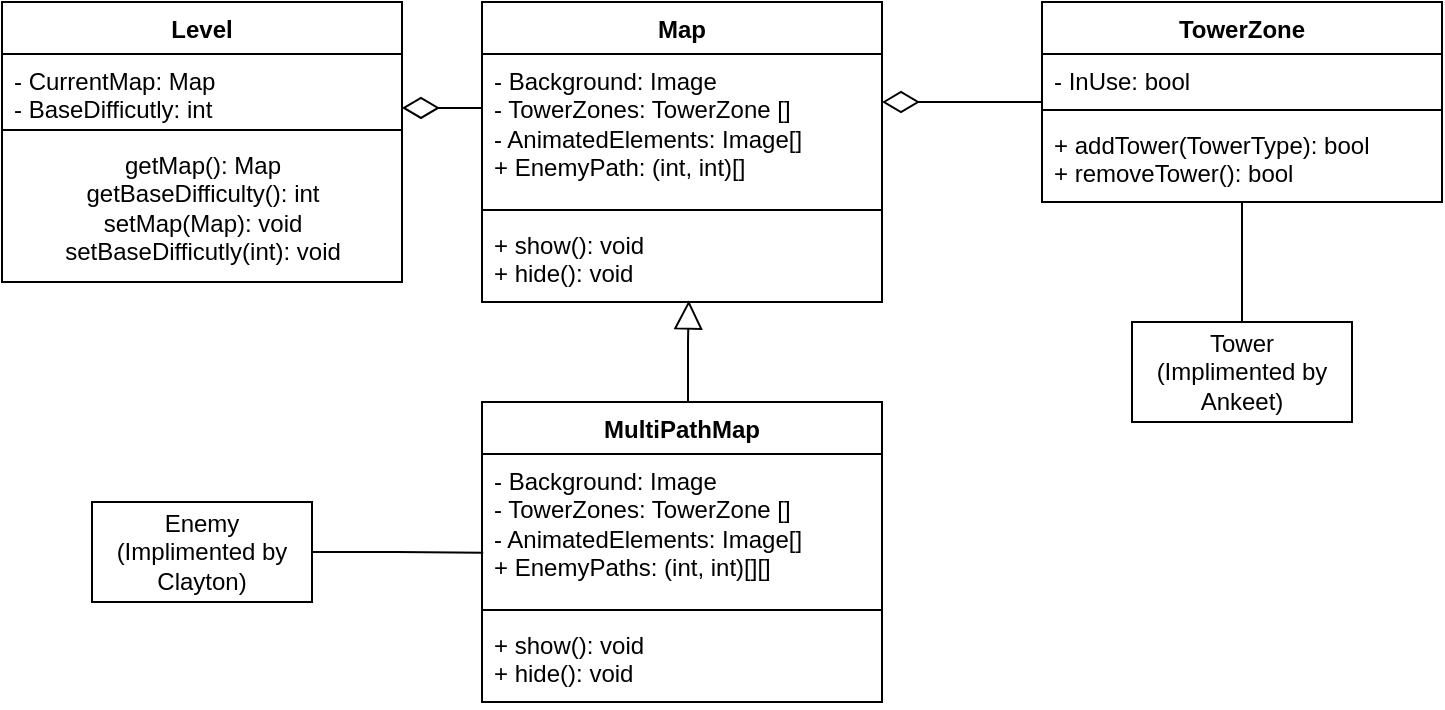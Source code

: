 <mxfile version="24.7.8">
  <diagram id="C5RBs43oDa-KdzZeNtuy" name="Page-1">
    <mxGraphModel dx="989" dy="577" grid="1" gridSize="10" guides="1" tooltips="1" connect="1" arrows="1" fold="1" page="1" pageScale="1" pageWidth="827" pageHeight="1169" math="0" shadow="0">
      <root>
        <mxCell id="WIyWlLk6GJQsqaUBKTNV-0" />
        <mxCell id="WIyWlLk6GJQsqaUBKTNV-1" parent="WIyWlLk6GJQsqaUBKTNV-0" />
        <mxCell id="zkfFHV4jXpPFQw0GAbJ--0" value="Level" style="swimlane;fontStyle=1;align=center;verticalAlign=top;childLayout=stackLayout;horizontal=1;startSize=26;horizontalStack=0;resizeParent=1;resizeLast=0;collapsible=1;marginBottom=0;rounded=0;shadow=0;strokeWidth=1;" parent="WIyWlLk6GJQsqaUBKTNV-1" vertex="1">
          <mxGeometry x="80" y="40" width="200" height="140" as="geometry">
            <mxRectangle x="230" y="140" width="160" height="26" as="alternateBounds" />
          </mxGeometry>
        </mxCell>
        <mxCell id="zkfFHV4jXpPFQw0GAbJ--1" value="- CurrentMap: Map&#xa;- BaseDifficutly: int" style="text;align=left;verticalAlign=top;spacingLeft=4;spacingRight=4;overflow=hidden;rotatable=0;points=[[0,0.5],[1,0.5]];portConstraint=eastwest;" parent="zkfFHV4jXpPFQw0GAbJ--0" vertex="1">
          <mxGeometry y="26" width="200" height="34" as="geometry" />
        </mxCell>
        <mxCell id="zkfFHV4jXpPFQw0GAbJ--4" value="" style="line;html=1;strokeWidth=1;align=left;verticalAlign=middle;spacingTop=-1;spacingLeft=3;spacingRight=3;rotatable=0;labelPosition=right;points=[];portConstraint=eastwest;" parent="zkfFHV4jXpPFQw0GAbJ--0" vertex="1">
          <mxGeometry y="60" width="200" height="8" as="geometry" />
        </mxCell>
        <mxCell id="-0BH0eMJyRQiYoH3C-ed-0" value="getMap(): Map&lt;div&gt;getBaseDifficulty(): int&lt;/div&gt;&lt;div&gt;setMap(Map): void&lt;/div&gt;&lt;div&gt;setBaseDifficutly(int): void&lt;/div&gt;" style="text;html=1;align=center;verticalAlign=middle;resizable=0;points=[];autosize=1;strokeColor=none;fillColor=none;" parent="zkfFHV4jXpPFQw0GAbJ--0" vertex="1">
          <mxGeometry y="68" width="200" height="70" as="geometry" />
        </mxCell>
        <mxCell id="ox96oDhcwiMaX_pipQDm-4" value="Map" style="swimlane;fontStyle=1;align=center;verticalAlign=top;childLayout=stackLayout;horizontal=1;startSize=26;horizontalStack=0;resizeParent=1;resizeParentMax=0;resizeLast=0;collapsible=1;marginBottom=0;whiteSpace=wrap;html=1;" vertex="1" parent="WIyWlLk6GJQsqaUBKTNV-1">
          <mxGeometry x="320" y="40" width="200" height="150" as="geometry" />
        </mxCell>
        <mxCell id="ox96oDhcwiMaX_pipQDm-5" value="- Background: Image&lt;div&gt;- TowerZones: TowerZone []&lt;/div&gt;&lt;div&gt;- AnimatedElements: Image[]&lt;/div&gt;&lt;div&gt;+ EnemyPath: (int, int)[]&lt;/div&gt;" style="text;strokeColor=none;fillColor=none;align=left;verticalAlign=top;spacingLeft=4;spacingRight=4;overflow=hidden;rotatable=0;points=[[0,0.5],[1,0.5]];portConstraint=eastwest;whiteSpace=wrap;html=1;" vertex="1" parent="ox96oDhcwiMaX_pipQDm-4">
          <mxGeometry y="26" width="200" height="74" as="geometry" />
        </mxCell>
        <mxCell id="ox96oDhcwiMaX_pipQDm-6" value="" style="line;strokeWidth=1;fillColor=none;align=left;verticalAlign=middle;spacingTop=-1;spacingLeft=3;spacingRight=3;rotatable=0;labelPosition=right;points=[];portConstraint=eastwest;strokeColor=inherit;" vertex="1" parent="ox96oDhcwiMaX_pipQDm-4">
          <mxGeometry y="100" width="200" height="8" as="geometry" />
        </mxCell>
        <mxCell id="ox96oDhcwiMaX_pipQDm-7" value="+ show(): void&lt;div&gt;+ hide(): void&lt;/div&gt;&lt;div&gt;&lt;br&gt;&lt;/div&gt;" style="text;strokeColor=none;fillColor=none;align=left;verticalAlign=top;spacingLeft=4;spacingRight=4;overflow=hidden;rotatable=0;points=[[0,0.5],[1,0.5]];portConstraint=eastwest;whiteSpace=wrap;html=1;" vertex="1" parent="ox96oDhcwiMaX_pipQDm-4">
          <mxGeometry y="108" width="200" height="42" as="geometry" />
        </mxCell>
        <mxCell id="ox96oDhcwiMaX_pipQDm-8" value="TowerZone" style="swimlane;fontStyle=1;align=center;verticalAlign=top;childLayout=stackLayout;horizontal=1;startSize=26;horizontalStack=0;resizeParent=1;resizeParentMax=0;resizeLast=0;collapsible=1;marginBottom=0;whiteSpace=wrap;html=1;" vertex="1" parent="WIyWlLk6GJQsqaUBKTNV-1">
          <mxGeometry x="600" y="40" width="200" height="100" as="geometry" />
        </mxCell>
        <mxCell id="ox96oDhcwiMaX_pipQDm-9" value="- InUse: bool" style="text;strokeColor=none;fillColor=none;align=left;verticalAlign=top;spacingLeft=4;spacingRight=4;overflow=hidden;rotatable=0;points=[[0,0.5],[1,0.5]];portConstraint=eastwest;whiteSpace=wrap;html=1;" vertex="1" parent="ox96oDhcwiMaX_pipQDm-8">
          <mxGeometry y="26" width="200" height="24" as="geometry" />
        </mxCell>
        <mxCell id="ox96oDhcwiMaX_pipQDm-10" value="" style="line;strokeWidth=1;fillColor=none;align=left;verticalAlign=middle;spacingTop=-1;spacingLeft=3;spacingRight=3;rotatable=0;labelPosition=right;points=[];portConstraint=eastwest;strokeColor=inherit;" vertex="1" parent="ox96oDhcwiMaX_pipQDm-8">
          <mxGeometry y="50" width="200" height="8" as="geometry" />
        </mxCell>
        <mxCell id="ox96oDhcwiMaX_pipQDm-11" value="+ addTower(TowerType): bool&lt;div&gt;+ removeTower(): bool&lt;/div&gt;" style="text;strokeColor=none;fillColor=none;align=left;verticalAlign=top;spacingLeft=4;spacingRight=4;overflow=hidden;rotatable=0;points=[[0,0.5],[1,0.5]];portConstraint=eastwest;whiteSpace=wrap;html=1;" vertex="1" parent="ox96oDhcwiMaX_pipQDm-8">
          <mxGeometry y="58" width="200" height="42" as="geometry" />
        </mxCell>
        <mxCell id="ox96oDhcwiMaX_pipQDm-16" value="Tower&lt;div&gt;(Implimented by Ankeet)&lt;/div&gt;" style="html=1;whiteSpace=wrap;" vertex="1" parent="WIyWlLk6GJQsqaUBKTNV-1">
          <mxGeometry x="645" y="200" width="110" height="50" as="geometry" />
        </mxCell>
        <mxCell id="ox96oDhcwiMaX_pipQDm-18" style="edgeStyle=orthogonalEdgeStyle;rounded=0;orthogonalLoop=1;jettySize=auto;html=1;entryX=1;entryY=0.038;entryDx=0;entryDy=0;entryPerimeter=0;endArrow=diamondThin;endFill=0;endSize=16;" edge="1" parent="WIyWlLk6GJQsqaUBKTNV-1" source="ox96oDhcwiMaX_pipQDm-5">
          <mxGeometry relative="1" as="geometry">
            <mxPoint x="280" y="92.988" as="targetPoint" />
            <Array as="points">
              <mxPoint x="320" y="93" />
              <mxPoint x="320" y="93" />
            </Array>
          </mxGeometry>
        </mxCell>
        <mxCell id="ox96oDhcwiMaX_pipQDm-21" style="edgeStyle=orthogonalEdgeStyle;rounded=0;orthogonalLoop=1;jettySize=auto;html=1;endArrow=diamondThin;endFill=0;endSize=16;" edge="1" parent="WIyWlLk6GJQsqaUBKTNV-1" source="ox96oDhcwiMaX_pipQDm-8">
          <mxGeometry relative="1" as="geometry">
            <mxPoint x="520" y="90" as="targetPoint" />
          </mxGeometry>
        </mxCell>
        <mxCell id="ox96oDhcwiMaX_pipQDm-23" value="MultiPathMap" style="swimlane;fontStyle=1;align=center;verticalAlign=top;childLayout=stackLayout;horizontal=1;startSize=26;horizontalStack=0;resizeParent=1;resizeParentMax=0;resizeLast=0;collapsible=1;marginBottom=0;whiteSpace=wrap;html=1;" vertex="1" parent="WIyWlLk6GJQsqaUBKTNV-1">
          <mxGeometry x="320" y="240" width="200" height="150" as="geometry" />
        </mxCell>
        <mxCell id="ox96oDhcwiMaX_pipQDm-24" value="- Background: Image&lt;div&gt;- TowerZones: TowerZone []&lt;/div&gt;&lt;div&gt;- AnimatedElements: Image[]&lt;/div&gt;&lt;div&gt;+ EnemyPaths: (int, int)[][]&lt;/div&gt;" style="text;strokeColor=none;fillColor=none;align=left;verticalAlign=top;spacingLeft=4;spacingRight=4;overflow=hidden;rotatable=0;points=[[0,0.5],[1,0.5]];portConstraint=eastwest;whiteSpace=wrap;html=1;" vertex="1" parent="ox96oDhcwiMaX_pipQDm-23">
          <mxGeometry y="26" width="200" height="74" as="geometry" />
        </mxCell>
        <mxCell id="ox96oDhcwiMaX_pipQDm-25" value="" style="line;strokeWidth=1;fillColor=none;align=left;verticalAlign=middle;spacingTop=-1;spacingLeft=3;spacingRight=3;rotatable=0;labelPosition=right;points=[];portConstraint=eastwest;strokeColor=inherit;" vertex="1" parent="ox96oDhcwiMaX_pipQDm-23">
          <mxGeometry y="100" width="200" height="8" as="geometry" />
        </mxCell>
        <mxCell id="ox96oDhcwiMaX_pipQDm-26" value="+ show(): void&lt;div&gt;+ hide(): void&lt;/div&gt;&lt;div&gt;&lt;br&gt;&lt;/div&gt;" style="text;strokeColor=none;fillColor=none;align=left;verticalAlign=top;spacingLeft=4;spacingRight=4;overflow=hidden;rotatable=0;points=[[0,0.5],[1,0.5]];portConstraint=eastwest;whiteSpace=wrap;html=1;" vertex="1" parent="ox96oDhcwiMaX_pipQDm-23">
          <mxGeometry y="108" width="200" height="42" as="geometry" />
        </mxCell>
        <mxCell id="ox96oDhcwiMaX_pipQDm-27" style="edgeStyle=orthogonalEdgeStyle;rounded=0;orthogonalLoop=1;jettySize=auto;html=1;entryX=0.517;entryY=0.981;entryDx=0;entryDy=0;entryPerimeter=0;endArrow=block;endFill=0;endSize=12;" edge="1" parent="WIyWlLk6GJQsqaUBKTNV-1" source="ox96oDhcwiMaX_pipQDm-23" target="ox96oDhcwiMaX_pipQDm-7">
          <mxGeometry relative="1" as="geometry">
            <Array as="points">
              <mxPoint x="423" y="210" />
              <mxPoint x="423" y="210" />
            </Array>
          </mxGeometry>
        </mxCell>
        <mxCell id="ox96oDhcwiMaX_pipQDm-28" style="edgeStyle=orthogonalEdgeStyle;rounded=0;orthogonalLoop=1;jettySize=auto;html=1;entryX=0.5;entryY=1;entryDx=0;entryDy=0;entryPerimeter=0;endArrow=none;endFill=0;" edge="1" parent="WIyWlLk6GJQsqaUBKTNV-1" source="ox96oDhcwiMaX_pipQDm-16" target="ox96oDhcwiMaX_pipQDm-11">
          <mxGeometry relative="1" as="geometry" />
        </mxCell>
        <mxCell id="ox96oDhcwiMaX_pipQDm-29" value="Enemy&lt;div&gt;(Implimented by Clayton)&lt;/div&gt;" style="html=1;whiteSpace=wrap;" vertex="1" parent="WIyWlLk6GJQsqaUBKTNV-1">
          <mxGeometry x="125" y="290" width="110" height="50" as="geometry" />
        </mxCell>
        <mxCell id="ox96oDhcwiMaX_pipQDm-30" style="edgeStyle=orthogonalEdgeStyle;rounded=0;orthogonalLoop=1;jettySize=auto;html=1;entryX=0.003;entryY=0.668;entryDx=0;entryDy=0;entryPerimeter=0;endArrow=none;endFill=0;" edge="1" parent="WIyWlLk6GJQsqaUBKTNV-1" source="ox96oDhcwiMaX_pipQDm-29" target="ox96oDhcwiMaX_pipQDm-24">
          <mxGeometry relative="1" as="geometry" />
        </mxCell>
      </root>
    </mxGraphModel>
  </diagram>
</mxfile>
